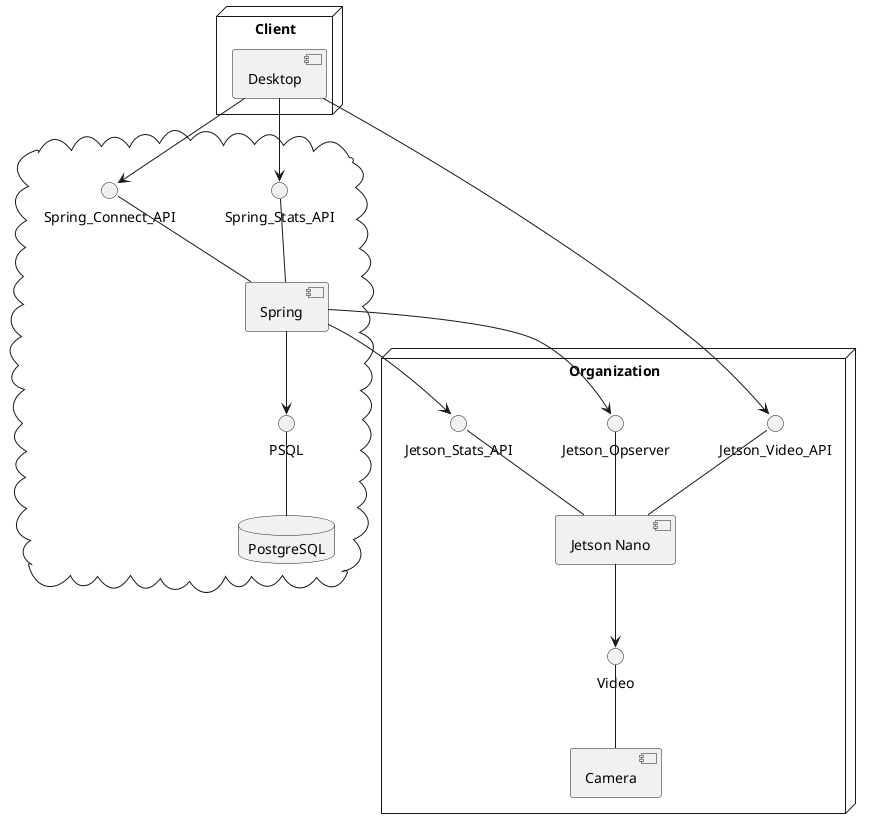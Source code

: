 @startuml "design-alternative"

node Organization {
    Video -- [Camera]

    [Jetson Nano] --> Video

    Jetson_Opserver -- [Jetson Nano]
    Jetson_Stats_API -- [Jetson Nano]
    Jetson_Video_API -- [Jetson Nano]
}

cloud {
    [Spring] --> Jetson_Opserver
    [Spring] --> Jetson_Stats_API
    [Spring] --> PSQL

    Spring_Stats_API -- [Spring]
    Spring_Connect_API -- [Spring]

    database "PostgreSQL" {
        PSQL -- [PostgreSQL]
    }
}

node Client {
    [Desktop] --> Spring_Connect_API
    [Desktop] --> Spring_Stats_API
    [Desktop] --> Jetson_Video_API
}

@enduml